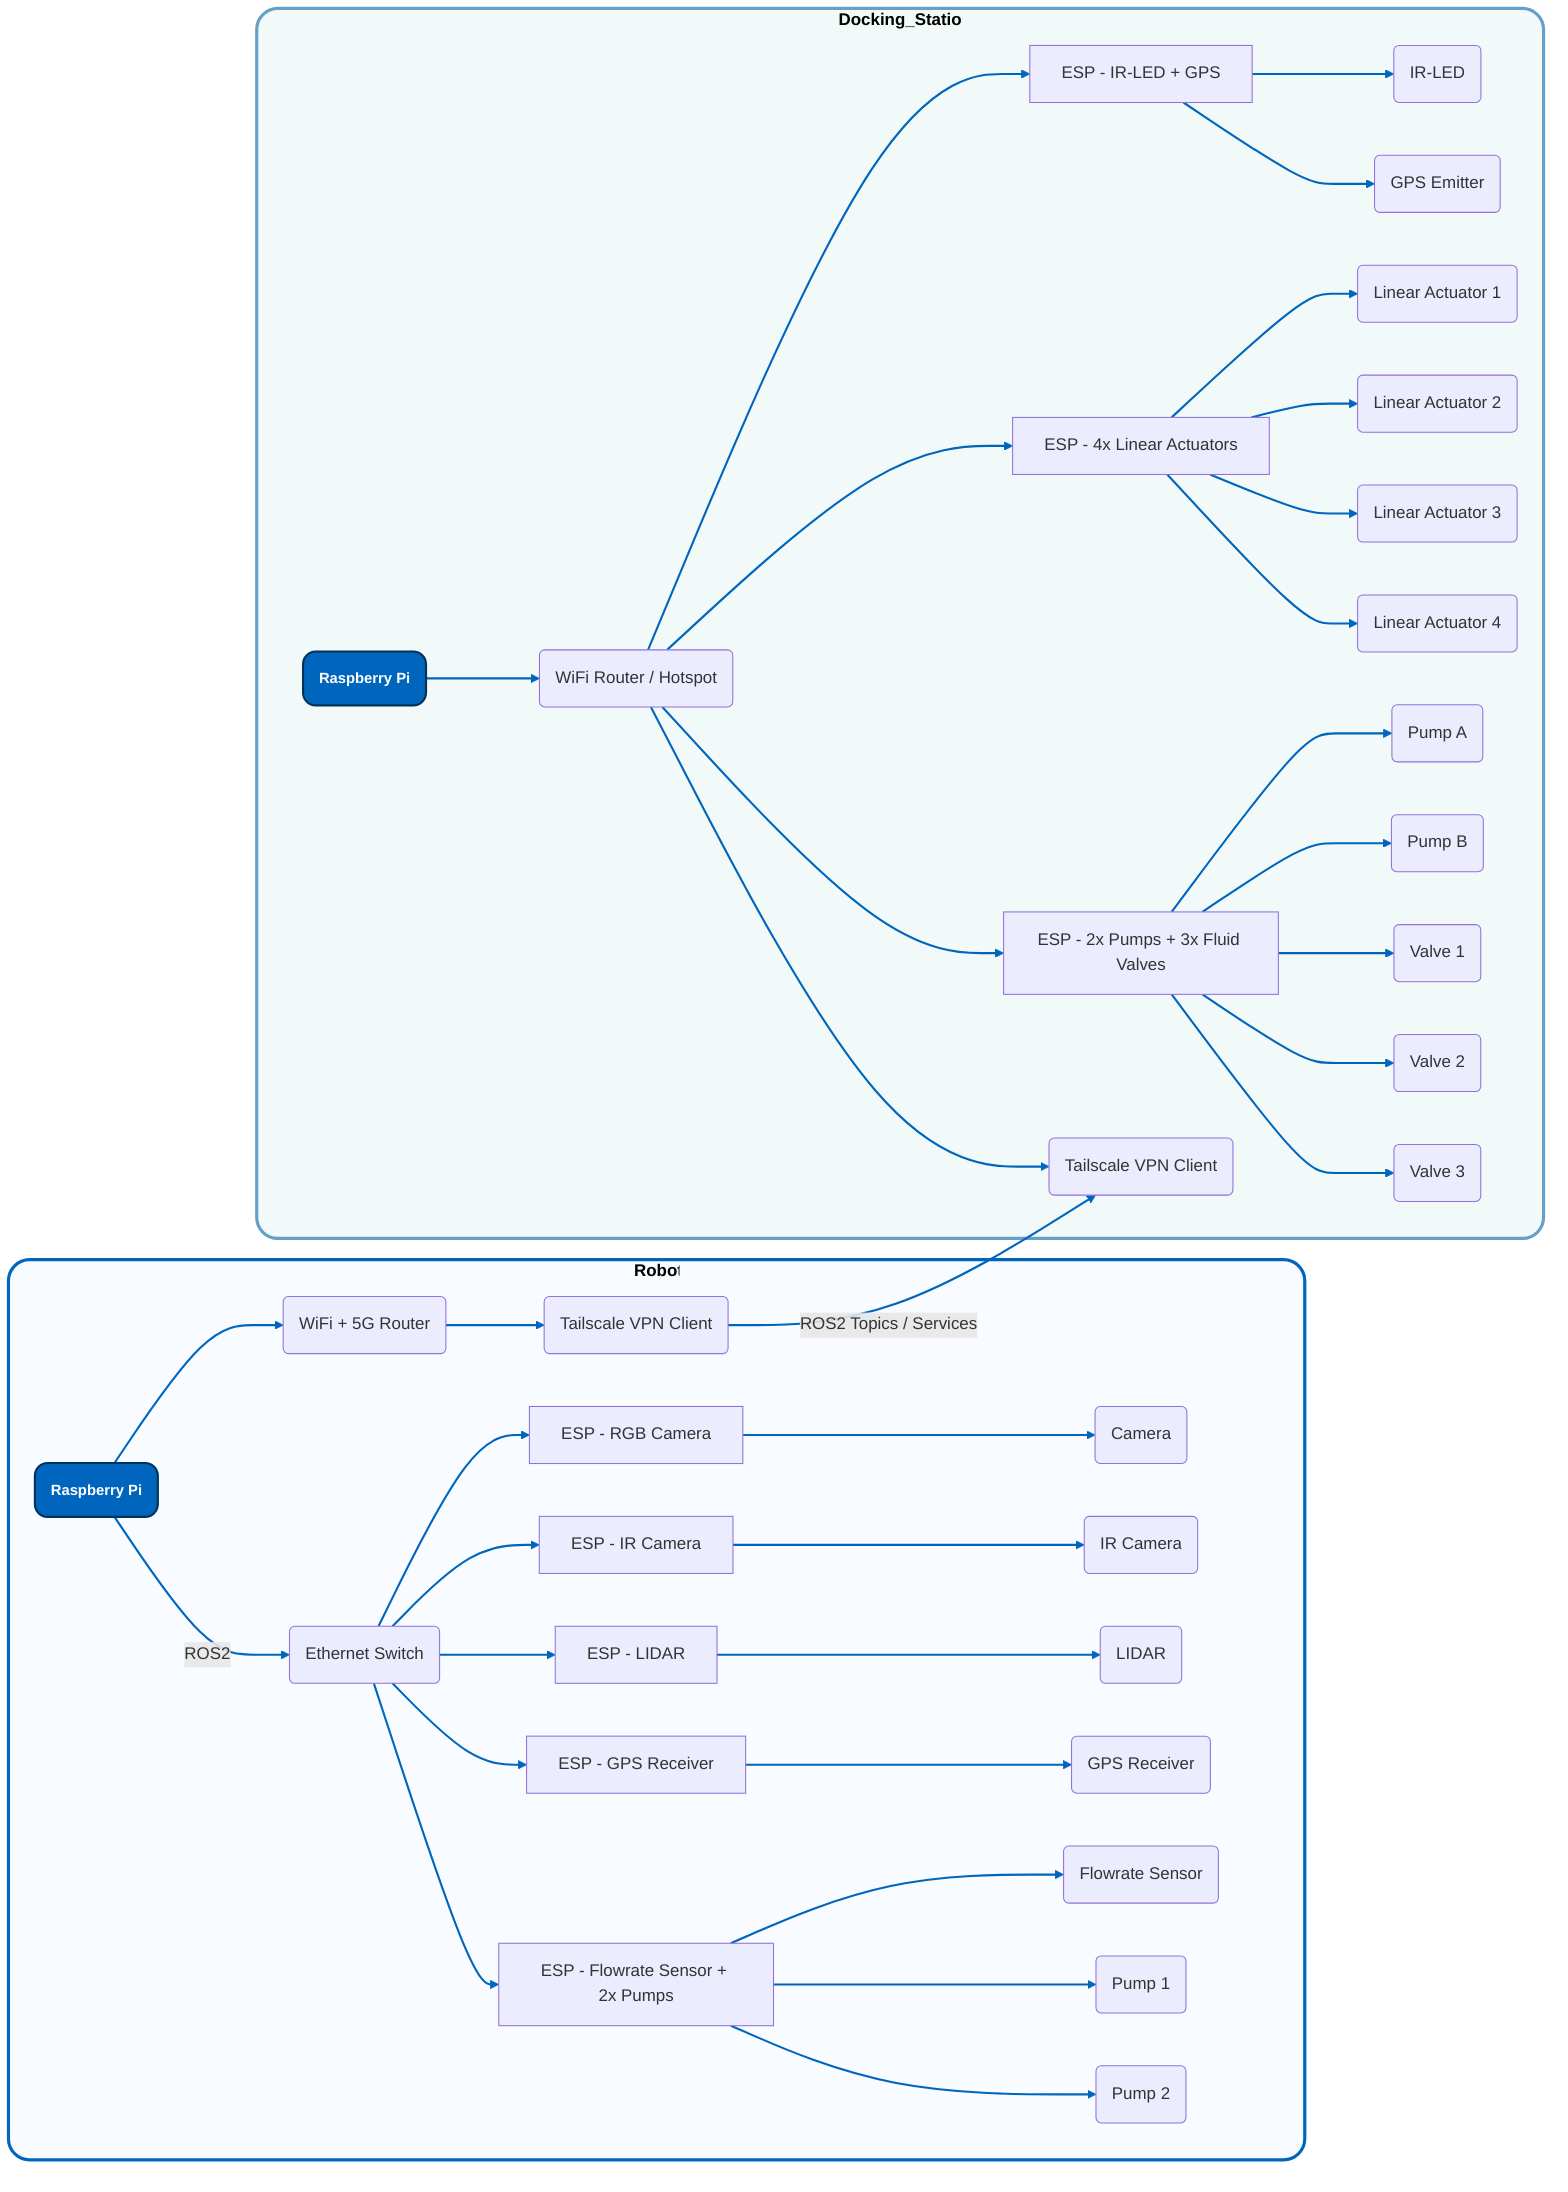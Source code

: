 graph LR

  %% === ROBOTER ===
  subgraph Robot
    PiR(Raspberry Pi):::tumBlue
    WiFiR(WiFi + 5G Router)
    TailscaleR(Tailscale VPN Client)
    Switch(Ethernet Switch)

    %% Sensor-ESPs
    ESP_Cam[ESP - RGB Camera]
    ESP_IR[ESP - IR Camera]
    ESP_LIDAR[ESP - LIDAR]
    ESP_GPSR[ESP - GPS Receiver]
    ESP_FlowPump[ESP - Flowrate Sensor + 2x Pumps]

    %% Sensoren & Aktoren
    Cam(Camera)
    IR(IR Camera)
    LIDAR(LIDAR)
    GPSR(GPS Receiver)
    Flow(Flowrate Sensor)
    Pump1(Pump 1)
    Pump2(Pump 2)

    %% Verbindungen intern
    PiR --> WiFiR --> TailscaleR
    PiR -->|ROS2| Switch
    Switch --> ESP_Cam
    Switch --> ESP_IR
    Switch --> ESP_LIDAR
    Switch --> ESP_GPSR
    Switch --> ESP_FlowPump

    ESP_Cam --> Cam
    ESP_IR --> IR
    ESP_LIDAR --> LIDAR
    ESP_GPSR --> GPSR
    ESP_FlowPump --> Flow
    ESP_FlowPump --> Pump1 & Pump2
  end

  %% === DOCKINGSTATION ===
  subgraph Docking_Station
    PiD(Raspberry Pi):::tumBlue
    WiFiD(WiFi Router / Hotspot)
    TailscaleD(Tailscale VPN Client)

    %% ESP-Controller nach Gruppen
    ESP_Actuator[ESP - 4x Linear Actuators]
    ESP_Fluid[ESP - 2x Pumps + 3x Fluid Valves]
    ESP_Signal[ESP - IR-LED + GPS]

    %% Aktoren
    LA1(Linear Actuator 1)
    LA2(Linear Actuator 2)
    LA3(Linear Actuator 3)
    LA4(Linear Actuator 4)

    DPump1(Pump A)
    DPump2(Pump B)
    Valve1(Valve 1)
    Valve2(Valve 2)
    Valve3(Valve 3)

    IRLED(IR-LED)
    GPS_Tx(GPS Emitter)

    %% Verbindungen Dock
    PiD --> WiFiD --> ESP_Signal
    WiFiD --> ESP_Actuator
    WiFiD --> ESP_Fluid
    WiFiD --> TailscaleD 

    ESP_Actuator --> LA1 & LA2 & LA3 & LA4
    ESP_Fluid --> DPump1 & DPump2 & Valve1 & Valve2 & Valve3
    ESP_Signal --> IRLED & GPS_Tx
  end

  %% === ROS2 Netzwerkkommunikation ===
  TailscaleR -->|ROS2 Topics / Services| TailscaleD
  %%PiR -->|ROS2 Nodes| PiD
  
    %% === Styles ===
    %% TUM Farben und modernes Design für alle Diagramme
    %% --- BASIS-STYLES ---
    classDef tumBlue fill:#0065BD,stroke:#003359,stroke-width:2px,color:#ffffff,rx:12,ry:12,font-size:14px,font-weight:bold;

    classDef tumLightBlue fill:#64A0C8,stroke:#003359,stroke-width:2px,color:#ffffff,rx:12,ry:12,font-size:14px,font-weight:bold;

    classDef tumOrange fill:#E87722,stroke:#B85A1A,stroke-width:2px,color:#ffffff,rx:12,ry:12,font-size:14px,font-weight:bold;

    classDef tumGreen fill:#A2AD00,stroke:#7A8500,stroke-width:2px,color:#ffffff,rx:12,ry:12,font-size:14px,font-weight:bold;

    %% --- SUBGRAPH-STYLES ---
    style Robot fill:#F8FBFF,stroke:#0065BD,stroke-width:3px,rx:20,ry:20,color:#000000,font-size:16px,font-weight:bold;

    style Docking_Station fill:#F2FAF9,stroke:#64A0C8,stroke-width:3px,rx:20,ry:20,color:#000000,font-size:16px,font-weight:bold;

    %% Alle Verbindungen einheitlich stylen
    linkStyle default stroke:#0065BD,stroke-width:2px;